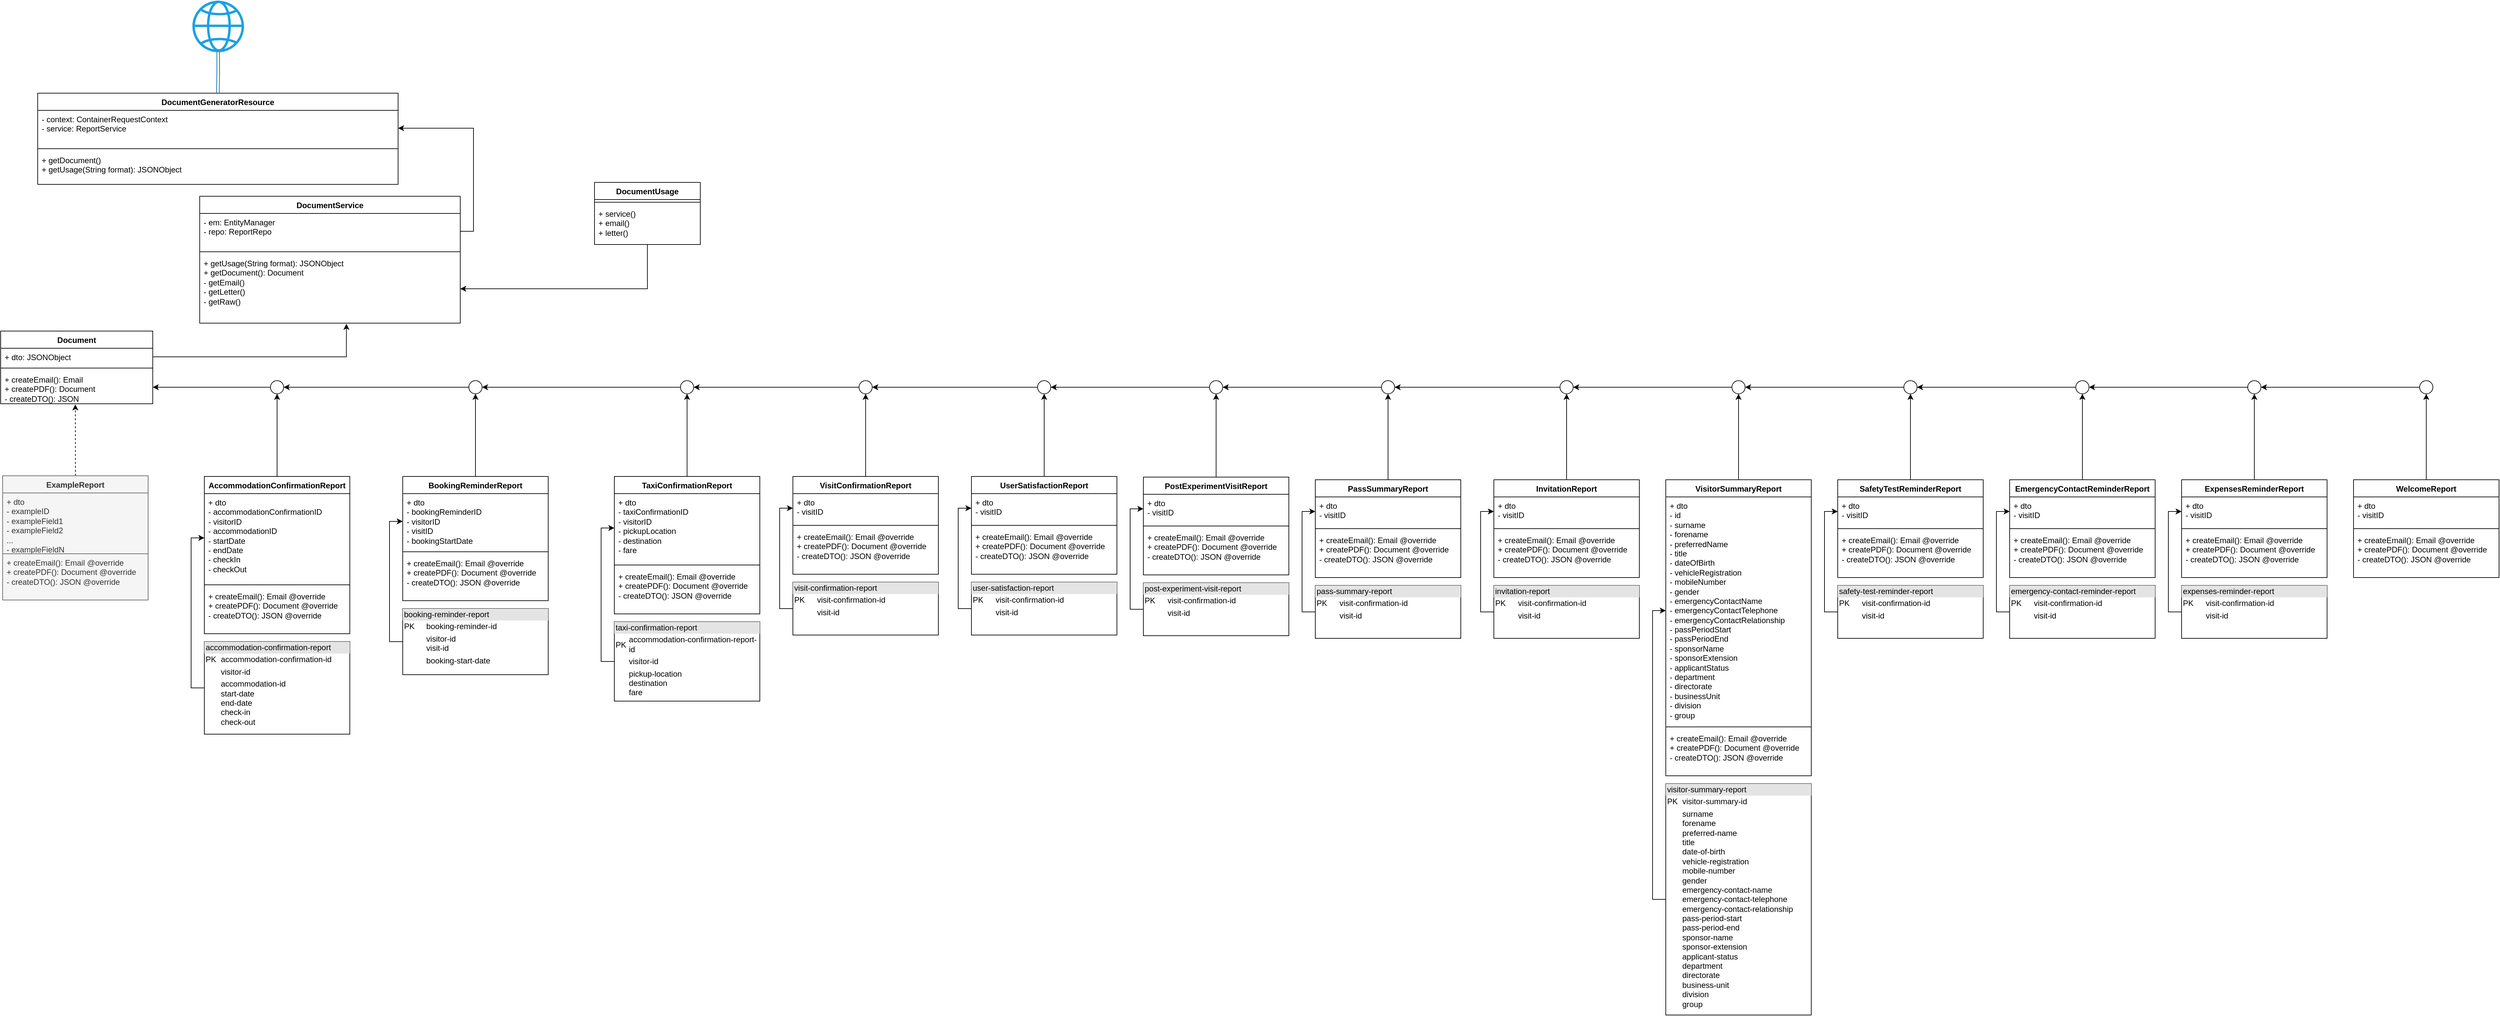 <mxfile version="24.0.2" type="github">
  <diagram id="C5RBs43oDa-KdzZeNtuy" name="Page-1">
    <mxGraphModel dx="1290" dy="634" grid="1" gridSize="10" guides="1" tooltips="1" connect="1" arrows="1" fold="1" page="1" pageScale="1" pageWidth="827" pageHeight="1169" math="0" shadow="0">
      <root>
        <mxCell id="WIyWlLk6GJQsqaUBKTNV-0" />
        <mxCell id="WIyWlLk6GJQsqaUBKTNV-1" parent="WIyWlLk6GJQsqaUBKTNV-0" />
        <mxCell id="MQ1HAu035y0CXCqz7wdD-0" value="DocumentGeneratorResource" style="swimlane;fontStyle=1;align=center;verticalAlign=top;childLayout=stackLayout;horizontal=1;startSize=26;horizontalStack=0;resizeParent=1;resizeParentMax=0;resizeLast=0;collapsible=1;marginBottom=0;whiteSpace=wrap;html=1;" parent="WIyWlLk6GJQsqaUBKTNV-1" vertex="1">
          <mxGeometry x="128" y="165" width="545" height="138" as="geometry" />
        </mxCell>
        <mxCell id="MQ1HAu035y0CXCqz7wdD-1" value="&lt;div&gt;- context: ContainerRequestContext&lt;/div&gt;&lt;div&gt;- service: ReportService&lt;br&gt;&lt;/div&gt;" style="text;strokeColor=none;fillColor=none;align=left;verticalAlign=top;spacingLeft=4;spacingRight=4;overflow=hidden;rotatable=0;points=[[0,0.5],[1,0.5]];portConstraint=eastwest;whiteSpace=wrap;html=1;" parent="MQ1HAu035y0CXCqz7wdD-0" vertex="1">
          <mxGeometry y="26" width="545" height="54" as="geometry" />
        </mxCell>
        <mxCell id="MQ1HAu035y0CXCqz7wdD-2" value="" style="line;strokeWidth=1;fillColor=none;align=left;verticalAlign=middle;spacingTop=-1;spacingLeft=3;spacingRight=3;rotatable=0;labelPosition=right;points=[];portConstraint=eastwest;strokeColor=inherit;" parent="MQ1HAu035y0CXCqz7wdD-0" vertex="1">
          <mxGeometry y="80" width="545" height="8" as="geometry" />
        </mxCell>
        <mxCell id="MQ1HAu035y0CXCqz7wdD-3" value="&lt;div&gt;+ getDocument()&lt;/div&gt;&lt;div&gt;+ getUsage(String format): JSONObject&lt;br&gt;&lt;/div&gt;" style="text;strokeColor=none;fillColor=none;align=left;verticalAlign=top;spacingLeft=4;spacingRight=4;overflow=hidden;rotatable=0;points=[[0,0.5],[1,0.5]];portConstraint=eastwest;whiteSpace=wrap;html=1;" parent="MQ1HAu035y0CXCqz7wdD-0" vertex="1">
          <mxGeometry y="88" width="545" height="50" as="geometry" />
        </mxCell>
        <mxCell id="42Mcp5apY7TqK0RnaU3a-3" style="edgeStyle=orthogonalEdgeStyle;rounded=0;orthogonalLoop=1;jettySize=auto;html=1;entryX=1;entryY=0.5;entryDx=0;entryDy=0;exitX=1;exitY=0.5;exitDx=0;exitDy=0;" parent="WIyWlLk6GJQsqaUBKTNV-1" source="MQ1HAu035y0CXCqz7wdD-5" target="MQ1HAu035y0CXCqz7wdD-1" edge="1">
          <mxGeometry relative="1" as="geometry" />
        </mxCell>
        <mxCell id="MQ1HAu035y0CXCqz7wdD-4" value="DocumentService" style="swimlane;fontStyle=1;align=center;verticalAlign=top;childLayout=stackLayout;horizontal=1;startSize=26;horizontalStack=0;resizeParent=1;resizeParentMax=0;resizeLast=0;collapsible=1;marginBottom=0;whiteSpace=wrap;html=1;" parent="WIyWlLk6GJQsqaUBKTNV-1" vertex="1">
          <mxGeometry x="373" y="321" width="394" height="192" as="geometry" />
        </mxCell>
        <mxCell id="MQ1HAu035y0CXCqz7wdD-5" value="&lt;div&gt;- em: EntityManager&lt;/div&gt;&lt;div&gt;- repo: ReportRepo&lt;br&gt;&lt;/div&gt;" style="text;strokeColor=none;fillColor=none;align=left;verticalAlign=top;spacingLeft=4;spacingRight=4;overflow=hidden;rotatable=0;points=[[0,0.5],[1,0.5]];portConstraint=eastwest;whiteSpace=wrap;html=1;" parent="MQ1HAu035y0CXCqz7wdD-4" vertex="1">
          <mxGeometry y="26" width="394" height="54" as="geometry" />
        </mxCell>
        <mxCell id="MQ1HAu035y0CXCqz7wdD-6" value="" style="line;strokeWidth=1;fillColor=none;align=left;verticalAlign=middle;spacingTop=-1;spacingLeft=3;spacingRight=3;rotatable=0;labelPosition=right;points=[];portConstraint=eastwest;strokeColor=inherit;" parent="MQ1HAu035y0CXCqz7wdD-4" vertex="1">
          <mxGeometry y="80" width="394" height="8" as="geometry" />
        </mxCell>
        <mxCell id="MQ1HAu035y0CXCqz7wdD-7" value="&lt;div&gt;+ getUsage(String format): JSONObject&lt;/div&gt;&lt;div&gt;+ getDocument(): Document&lt;/div&gt;&lt;div&gt;- getEmail()&lt;/div&gt;&lt;div&gt;- getLetter()&lt;/div&gt;&lt;div&gt;- getRaw()&lt;br&gt;&lt;/div&gt;" style="text;strokeColor=none;fillColor=none;align=left;verticalAlign=top;spacingLeft=4;spacingRight=4;overflow=hidden;rotatable=0;points=[[0,0.5],[1,0.5]];portConstraint=eastwest;whiteSpace=wrap;html=1;" parent="MQ1HAu035y0CXCqz7wdD-4" vertex="1">
          <mxGeometry y="88" width="394" height="104" as="geometry" />
        </mxCell>
        <mxCell id="MQ1HAu035y0CXCqz7wdD-16" value="Document" style="swimlane;fontStyle=1;align=center;verticalAlign=top;childLayout=stackLayout;horizontal=1;startSize=26;horizontalStack=0;resizeParent=1;resizeParentMax=0;resizeLast=0;collapsible=1;marginBottom=0;whiteSpace=wrap;html=1;" parent="WIyWlLk6GJQsqaUBKTNV-1" vertex="1">
          <mxGeometry x="72" y="525" width="230" height="110" as="geometry" />
        </mxCell>
        <mxCell id="MQ1HAu035y0CXCqz7wdD-17" value="+ dto: JSONObject" style="text;strokeColor=none;fillColor=none;align=left;verticalAlign=top;spacingLeft=4;spacingRight=4;overflow=hidden;rotatable=0;points=[[0,0.5],[1,0.5]];portConstraint=eastwest;whiteSpace=wrap;html=1;" parent="MQ1HAu035y0CXCqz7wdD-16" vertex="1">
          <mxGeometry y="26" width="230" height="26" as="geometry" />
        </mxCell>
        <mxCell id="MQ1HAu035y0CXCqz7wdD-18" value="" style="line;strokeWidth=1;fillColor=none;align=left;verticalAlign=middle;spacingTop=-1;spacingLeft=3;spacingRight=3;rotatable=0;labelPosition=right;points=[];portConstraint=eastwest;strokeColor=inherit;" parent="MQ1HAu035y0CXCqz7wdD-16" vertex="1">
          <mxGeometry y="52" width="230" height="8" as="geometry" />
        </mxCell>
        <mxCell id="MQ1HAu035y0CXCqz7wdD-19" value="&lt;div&gt;+ createEmail(): Email&lt;/div&gt;&lt;div&gt;+ createPDF(): Document&lt;/div&gt;&lt;div&gt;- createDTO(): JSON&lt;/div&gt;" style="text;strokeColor=none;fillColor=none;align=left;verticalAlign=top;spacingLeft=4;spacingRight=4;overflow=hidden;rotatable=0;points=[[0,0.5],[1,0.5]];portConstraint=eastwest;whiteSpace=wrap;html=1;" parent="MQ1HAu035y0CXCqz7wdD-16" vertex="1">
          <mxGeometry y="60" width="230" height="50" as="geometry" />
        </mxCell>
        <mxCell id="42Mcp5apY7TqK0RnaU3a-2" style="edgeStyle=orthogonalEdgeStyle;rounded=0;orthogonalLoop=1;jettySize=auto;html=1;entryX=0.491;entryY=1.02;entryDx=0;entryDy=0;entryPerimeter=0;dashed=1;" parent="WIyWlLk6GJQsqaUBKTNV-1" source="Wsk4VO05oJbZmP9Lk-0c-1" target="MQ1HAu035y0CXCqz7wdD-19" edge="1">
          <mxGeometry relative="1" as="geometry" />
        </mxCell>
        <mxCell id="Wsk4VO05oJbZmP9Lk-0c-1" value="ExampleReport" style="swimlane;fontStyle=1;align=center;verticalAlign=top;childLayout=stackLayout;horizontal=1;startSize=26;horizontalStack=0;resizeParent=1;resizeParentMax=0;resizeLast=0;collapsible=1;marginBottom=0;whiteSpace=wrap;html=1;fillColor=#f5f5f5;fontColor=#333333;strokeColor=#666666;" parent="WIyWlLk6GJQsqaUBKTNV-1" vertex="1">
          <mxGeometry x="75" y="744" width="220" height="188" as="geometry" />
        </mxCell>
        <mxCell id="Wsk4VO05oJbZmP9Lk-0c-2" value="&lt;div&gt;+ dto&lt;br&gt;&lt;/div&gt;&lt;div&gt;- exampleID&lt;/div&gt;&lt;div&gt;- exampleField1&lt;/div&gt;&lt;div&gt;- exampleField2&lt;br&gt;&lt;/div&gt;&lt;div&gt;...&lt;/div&gt;&lt;div&gt;- exampleFieldN&lt;br&gt;&lt;/div&gt;" style="text;strokeColor=#666666;fillColor=#f5f5f5;align=left;verticalAlign=top;spacingLeft=4;spacingRight=4;overflow=hidden;rotatable=0;points=[[0,0.5],[1,0.5]];portConstraint=eastwest;whiteSpace=wrap;html=1;fontColor=#333333;" parent="Wsk4VO05oJbZmP9Lk-0c-1" vertex="1">
          <mxGeometry y="26" width="220" height="92" as="geometry" />
        </mxCell>
        <mxCell id="Wsk4VO05oJbZmP9Lk-0c-4" value="&lt;div&gt;+ createEmail(): Email @override&lt;/div&gt;&lt;div&gt;+ createPDF(): Document @override&lt;/div&gt;&lt;div&gt;- createDTO(): JSON @override&lt;br&gt;&lt;/div&gt;" style="text;strokeColor=#666666;fillColor=#f5f5f5;align=left;verticalAlign=top;spacingLeft=4;spacingRight=4;overflow=hidden;rotatable=0;points=[[0,0.5],[1,0.5]];portConstraint=eastwest;whiteSpace=wrap;html=1;fontColor=#333333;" parent="Wsk4VO05oJbZmP9Lk-0c-1" vertex="1">
          <mxGeometry y="118" width="220" height="70" as="geometry" />
        </mxCell>
        <mxCell id="42Mcp5apY7TqK0RnaU3a-7" style="edgeStyle=orthogonalEdgeStyle;rounded=0;orthogonalLoop=1;jettySize=auto;html=1;entryX=0;entryY=0.5;entryDx=0;entryDy=0;exitX=0;exitY=0.5;exitDx=0;exitDy=0;" parent="WIyWlLk6GJQsqaUBKTNV-1" source="IxwAe-7UypKO3zCtjmv_-0" target="IxwAe-7UypKO3zCtjmv_-2" edge="1">
          <mxGeometry relative="1" as="geometry" />
        </mxCell>
        <mxCell id="IxwAe-7UypKO3zCtjmv_-0" value="&lt;div style=&quot;box-sizing:border-box;width:100%;background:#e4e4e4;padding:2px;&quot;&gt;accommodation-confirmation-report&lt;/div&gt;&lt;table style=&quot;width:100%;font-size:1em;&quot; cellpadding=&quot;2&quot; cellspacing=&quot;0&quot;&gt;&lt;tbody&gt;&lt;tr&gt;&lt;td&gt;PK&lt;/td&gt;&lt;td&gt;accommodation-confirmation-id&lt;br&gt;&lt;/td&gt;&lt;/tr&gt;&lt;tr&gt;&lt;td&gt;&lt;br&gt;&lt;/td&gt;&lt;td&gt;visitor-id&lt;br&gt;&lt;/td&gt;&lt;/tr&gt;&lt;tr&gt;&lt;td&gt;&lt;/td&gt;&lt;td&gt;accommodation-id&lt;br&gt;start-date&lt;br&gt;end-date&lt;br&gt;check-in&lt;br&gt;check-out&lt;br&gt;&lt;/td&gt;&lt;/tr&gt;&lt;/tbody&gt;&lt;/table&gt;" style="verticalAlign=top;align=left;overflow=fill;html=1;whiteSpace=wrap;" parent="WIyWlLk6GJQsqaUBKTNV-1" vertex="1">
          <mxGeometry x="380" y="995" width="220" height="140" as="geometry" />
        </mxCell>
        <mxCell id="42Mcp5apY7TqK0RnaU3a-37" style="edgeStyle=orthogonalEdgeStyle;rounded=0;orthogonalLoop=1;jettySize=auto;html=1;entryX=0.5;entryY=1;entryDx=0;entryDy=0;" parent="WIyWlLk6GJQsqaUBKTNV-1" source="IxwAe-7UypKO3zCtjmv_-1" target="42Mcp5apY7TqK0RnaU3a-4" edge="1">
          <mxGeometry relative="1" as="geometry" />
        </mxCell>
        <mxCell id="IxwAe-7UypKO3zCtjmv_-1" value="AccommodationConfirmationReport" style="swimlane;fontStyle=1;align=center;verticalAlign=top;childLayout=stackLayout;horizontal=1;startSize=26;horizontalStack=0;resizeParent=1;resizeParentMax=0;resizeLast=0;collapsible=1;marginBottom=0;whiteSpace=wrap;html=1;" parent="WIyWlLk6GJQsqaUBKTNV-1" vertex="1">
          <mxGeometry x="380" y="745" width="220" height="238" as="geometry" />
        </mxCell>
        <mxCell id="IxwAe-7UypKO3zCtjmv_-2" value="&lt;div&gt;+ dto&lt;br&gt;&lt;/div&gt;&lt;div&gt;- accommodationConfirmationID&lt;/div&gt;&lt;div&gt;- visitorID&lt;br&gt;&lt;/div&gt;&lt;div&gt;- accommodationID&lt;/div&gt;&lt;div&gt;- startDate&lt;/div&gt;&lt;div&gt;- endDate&lt;/div&gt;&lt;div&gt;- checkIn&lt;/div&gt;&lt;div&gt;- checkOut&lt;br&gt;&lt;/div&gt;" style="text;strokeColor=none;fillColor=none;align=left;verticalAlign=top;spacingLeft=4;spacingRight=4;overflow=hidden;rotatable=0;points=[[0,0.5],[1,0.5]];portConstraint=eastwest;whiteSpace=wrap;html=1;" parent="IxwAe-7UypKO3zCtjmv_-1" vertex="1">
          <mxGeometry y="26" width="220" height="134" as="geometry" />
        </mxCell>
        <mxCell id="IxwAe-7UypKO3zCtjmv_-3" value="" style="line;strokeWidth=1;fillColor=none;align=left;verticalAlign=middle;spacingTop=-1;spacingLeft=3;spacingRight=3;rotatable=0;labelPosition=right;points=[];portConstraint=eastwest;strokeColor=inherit;" parent="IxwAe-7UypKO3zCtjmv_-1" vertex="1">
          <mxGeometry y="160" width="220" height="8" as="geometry" />
        </mxCell>
        <mxCell id="IxwAe-7UypKO3zCtjmv_-4" value="&lt;div&gt;+ createEmail(): Email @override&lt;/div&gt;&lt;div&gt;+ createPDF(): Document @override&lt;/div&gt;&lt;div&gt;- createDTO(): JSON @override&lt;br&gt;&lt;/div&gt;" style="text;strokeColor=none;fillColor=none;align=left;verticalAlign=top;spacingLeft=4;spacingRight=4;overflow=hidden;rotatable=0;points=[[0,0.5],[1,0.5]];portConstraint=eastwest;whiteSpace=wrap;html=1;" parent="IxwAe-7UypKO3zCtjmv_-1" vertex="1">
          <mxGeometry y="168" width="220" height="70" as="geometry" />
        </mxCell>
        <mxCell id="42Mcp5apY7TqK0RnaU3a-41" style="edgeStyle=orthogonalEdgeStyle;rounded=0;orthogonalLoop=1;jettySize=auto;html=1;entryX=1;entryY=0.5;entryDx=0;entryDy=0;" parent="WIyWlLk6GJQsqaUBKTNV-1" source="42Mcp5apY7TqK0RnaU3a-4" target="MQ1HAu035y0CXCqz7wdD-19" edge="1">
          <mxGeometry relative="1" as="geometry" />
        </mxCell>
        <mxCell id="42Mcp5apY7TqK0RnaU3a-4" value="" style="ellipse;whiteSpace=wrap;html=1;" parent="WIyWlLk6GJQsqaUBKTNV-1" vertex="1">
          <mxGeometry x="480" y="600" width="20" height="20" as="geometry" />
        </mxCell>
        <mxCell id="42Mcp5apY7TqK0RnaU3a-8" style="edgeStyle=orthogonalEdgeStyle;rounded=0;orthogonalLoop=1;jettySize=auto;html=1;entryX=0.563;entryY=1.01;entryDx=0;entryDy=0;entryPerimeter=0;" parent="WIyWlLk6GJQsqaUBKTNV-1" source="MQ1HAu035y0CXCqz7wdD-17" target="MQ1HAu035y0CXCqz7wdD-7" edge="1">
          <mxGeometry relative="1" as="geometry" />
        </mxCell>
        <mxCell id="42Mcp5apY7TqK0RnaU3a-13" style="edgeStyle=orthogonalEdgeStyle;rounded=0;orthogonalLoop=1;jettySize=auto;html=1;entryX=0.5;entryY=0;entryDx=0;entryDy=0;shape=link;fillColor=#1ba1e2;strokeColor=#006EAF;" parent="WIyWlLk6GJQsqaUBKTNV-1" source="42Mcp5apY7TqK0RnaU3a-9" target="MQ1HAu035y0CXCqz7wdD-0" edge="1">
          <mxGeometry relative="1" as="geometry" />
        </mxCell>
        <mxCell id="42Mcp5apY7TqK0RnaU3a-9" value="" style="sketch=0;outlineConnect=0;fillColor=#1ba1e2;strokeColor=#006EAF;dashed=0;verticalLabelPosition=bottom;verticalAlign=top;align=center;html=1;fontSize=12;fontStyle=0;aspect=fixed;pointerEvents=1;shape=mxgraph.aws4.globe;fontColor=#ffffff;" parent="WIyWlLk6GJQsqaUBKTNV-1" vertex="1">
          <mxGeometry x="362" y="25" width="78" height="78" as="geometry" />
        </mxCell>
        <mxCell id="42Mcp5apY7TqK0RnaU3a-14" style="edgeStyle=orthogonalEdgeStyle;rounded=0;orthogonalLoop=1;jettySize=auto;html=1;entryX=0;entryY=0.5;entryDx=0;entryDy=0;exitX=0;exitY=0.5;exitDx=0;exitDy=0;" parent="WIyWlLk6GJQsqaUBKTNV-1" source="42Mcp5apY7TqK0RnaU3a-15" target="42Mcp5apY7TqK0RnaU3a-17" edge="1">
          <mxGeometry relative="1" as="geometry" />
        </mxCell>
        <mxCell id="42Mcp5apY7TqK0RnaU3a-15" value="&lt;div style=&quot;box-sizing:border-box;width:100%;background:#e4e4e4;padding:2px;&quot;&gt;booking-reminder-report&lt;/div&gt;&lt;table style=&quot;width:100%;font-size:1em;&quot; cellpadding=&quot;2&quot; cellspacing=&quot;0&quot;&gt;&lt;tbody&gt;&lt;tr&gt;&lt;td&gt;PK&lt;/td&gt;&lt;td&gt;booking-reminder-id&lt;br&gt;&lt;/td&gt;&lt;/tr&gt;&lt;tr&gt;&lt;td&gt;&lt;br&gt;&lt;/td&gt;&lt;td&gt;visitor-id&lt;br&gt;visit-id&lt;br&gt;&lt;/td&gt;&lt;/tr&gt;&lt;tr&gt;&lt;td&gt;&lt;/td&gt;&lt;td&gt;booking-start-date&lt;br&gt;&lt;/td&gt;&lt;/tr&gt;&lt;/tbody&gt;&lt;/table&gt;" style="verticalAlign=top;align=left;overflow=fill;html=1;whiteSpace=wrap;" parent="WIyWlLk6GJQsqaUBKTNV-1" vertex="1">
          <mxGeometry x="680" y="945" width="220" height="100" as="geometry" />
        </mxCell>
        <mxCell id="42Mcp5apY7TqK0RnaU3a-39" style="edgeStyle=orthogonalEdgeStyle;rounded=0;orthogonalLoop=1;jettySize=auto;html=1;entryX=0.5;entryY=1;entryDx=0;entryDy=0;" parent="WIyWlLk6GJQsqaUBKTNV-1" source="42Mcp5apY7TqK0RnaU3a-16" target="42Mcp5apY7TqK0RnaU3a-38" edge="1">
          <mxGeometry relative="1" as="geometry" />
        </mxCell>
        <mxCell id="42Mcp5apY7TqK0RnaU3a-16" value="BookingReminderReport" style="swimlane;fontStyle=1;align=center;verticalAlign=top;childLayout=stackLayout;horizontal=1;startSize=26;horizontalStack=0;resizeParent=1;resizeParentMax=0;resizeLast=0;collapsible=1;marginBottom=0;whiteSpace=wrap;html=1;" parent="WIyWlLk6GJQsqaUBKTNV-1" vertex="1">
          <mxGeometry x="680" y="745" width="220" height="188" as="geometry" />
        </mxCell>
        <mxCell id="42Mcp5apY7TqK0RnaU3a-17" value="&lt;div&gt;+ dto&lt;br&gt;&lt;/div&gt;&lt;div&gt;- bookingReminderID&lt;/div&gt;&lt;div&gt;- visitorID&lt;/div&gt;&lt;div&gt;- visitID&lt;/div&gt;&lt;div&gt;- bookingStartDate&lt;br&gt;&lt;/div&gt;" style="text;strokeColor=none;fillColor=none;align=left;verticalAlign=top;spacingLeft=4;spacingRight=4;overflow=hidden;rotatable=0;points=[[0,0.5],[1,0.5]];portConstraint=eastwest;whiteSpace=wrap;html=1;" parent="42Mcp5apY7TqK0RnaU3a-16" vertex="1">
          <mxGeometry y="26" width="220" height="84" as="geometry" />
        </mxCell>
        <mxCell id="42Mcp5apY7TqK0RnaU3a-18" value="" style="line;strokeWidth=1;fillColor=none;align=left;verticalAlign=middle;spacingTop=-1;spacingLeft=3;spacingRight=3;rotatable=0;labelPosition=right;points=[];portConstraint=eastwest;strokeColor=inherit;" parent="42Mcp5apY7TqK0RnaU3a-16" vertex="1">
          <mxGeometry y="110" width="220" height="8" as="geometry" />
        </mxCell>
        <mxCell id="42Mcp5apY7TqK0RnaU3a-19" value="&lt;div&gt;+ createEmail(): Email @override&lt;/div&gt;&lt;div&gt;+ createPDF(): Document @override&lt;/div&gt;&lt;div&gt;- createDTO(): JSON @override&lt;br&gt;&lt;/div&gt;" style="text;strokeColor=none;fillColor=none;align=left;verticalAlign=top;spacingLeft=4;spacingRight=4;overflow=hidden;rotatable=0;points=[[0,0.5],[1,0.5]];portConstraint=eastwest;whiteSpace=wrap;html=1;" parent="42Mcp5apY7TqK0RnaU3a-16" vertex="1">
          <mxGeometry y="118" width="220" height="70" as="geometry" />
        </mxCell>
        <mxCell id="42Mcp5apY7TqK0RnaU3a-22" style="edgeStyle=orthogonalEdgeStyle;rounded=0;orthogonalLoop=1;jettySize=auto;html=1;entryX=0;entryY=0.5;entryDx=0;entryDy=0;exitX=0;exitY=0.5;exitDx=0;exitDy=0;" parent="WIyWlLk6GJQsqaUBKTNV-1" source="42Mcp5apY7TqK0RnaU3a-23" target="42Mcp5apY7TqK0RnaU3a-25" edge="1">
          <mxGeometry relative="1" as="geometry" />
        </mxCell>
        <mxCell id="42Mcp5apY7TqK0RnaU3a-23" value="&lt;div style=&quot;box-sizing:border-box;width:100%;background:#e4e4e4;padding:2px;&quot;&gt;taxi-confirmation-report&lt;/div&gt;&lt;table style=&quot;width:100%;font-size:1em;&quot; cellpadding=&quot;2&quot; cellspacing=&quot;0&quot;&gt;&lt;tbody&gt;&lt;tr&gt;&lt;td&gt;PK&lt;/td&gt;&lt;td&gt;accommodation-confirmation-report-id&lt;br&gt;&lt;/td&gt;&lt;/tr&gt;&lt;tr&gt;&lt;td&gt;&lt;br&gt;&lt;/td&gt;&lt;td&gt;visitor-id&lt;br&gt;&lt;/td&gt;&lt;/tr&gt;&lt;tr&gt;&lt;td&gt;&lt;/td&gt;&lt;td&gt;pickup-location&lt;br&gt;destination&lt;br&gt;fare&lt;br&gt;&lt;/td&gt;&lt;/tr&gt;&lt;/tbody&gt;&lt;/table&gt;" style="verticalAlign=top;align=left;overflow=fill;html=1;whiteSpace=wrap;" parent="WIyWlLk6GJQsqaUBKTNV-1" vertex="1">
          <mxGeometry x="1000" y="965" width="220" height="120" as="geometry" />
        </mxCell>
        <mxCell id="42Mcp5apY7TqK0RnaU3a-44" style="edgeStyle=orthogonalEdgeStyle;rounded=0;orthogonalLoop=1;jettySize=auto;html=1;entryX=0.5;entryY=1;entryDx=0;entryDy=0;" parent="WIyWlLk6GJQsqaUBKTNV-1" source="42Mcp5apY7TqK0RnaU3a-24" target="42Mcp5apY7TqK0RnaU3a-43" edge="1">
          <mxGeometry relative="1" as="geometry" />
        </mxCell>
        <mxCell id="42Mcp5apY7TqK0RnaU3a-24" value="TaxiConfirmationReport" style="swimlane;fontStyle=1;align=center;verticalAlign=top;childLayout=stackLayout;horizontal=1;startSize=26;horizontalStack=0;resizeParent=1;resizeParentMax=0;resizeLast=0;collapsible=1;marginBottom=0;whiteSpace=wrap;html=1;" parent="WIyWlLk6GJQsqaUBKTNV-1" vertex="1">
          <mxGeometry x="1000" y="745" width="220" height="208" as="geometry" />
        </mxCell>
        <mxCell id="42Mcp5apY7TqK0RnaU3a-25" value="&lt;div&gt;+ dto&lt;/div&gt;&lt;div&gt;- taxiConfirmationID&lt;/div&gt;&lt;div&gt;- visitorID&lt;br&gt;&lt;/div&gt;&lt;div&gt;- pickupLocation&lt;/div&gt;&lt;div&gt;- destination&lt;/div&gt;&lt;div&gt;- fare&lt;br&gt;&lt;/div&gt;" style="text;strokeColor=none;fillColor=none;align=left;verticalAlign=top;spacingLeft=4;spacingRight=4;overflow=hidden;rotatable=0;points=[[0,0.5],[1,0.5]];portConstraint=eastwest;whiteSpace=wrap;html=1;" parent="42Mcp5apY7TqK0RnaU3a-24" vertex="1">
          <mxGeometry y="26" width="220" height="104" as="geometry" />
        </mxCell>
        <mxCell id="42Mcp5apY7TqK0RnaU3a-26" value="" style="line;strokeWidth=1;fillColor=none;align=left;verticalAlign=middle;spacingTop=-1;spacingLeft=3;spacingRight=3;rotatable=0;labelPosition=right;points=[];portConstraint=eastwest;strokeColor=inherit;" parent="42Mcp5apY7TqK0RnaU3a-24" vertex="1">
          <mxGeometry y="130" width="220" height="8" as="geometry" />
        </mxCell>
        <mxCell id="42Mcp5apY7TqK0RnaU3a-27" value="&lt;div&gt;+ createEmail(): Email @override&lt;/div&gt;&lt;div&gt;+ createPDF(): Document @override&lt;/div&gt;&lt;div&gt;- createDTO(): JSON @override&lt;br&gt;&lt;/div&gt;" style="text;strokeColor=none;fillColor=none;align=left;verticalAlign=top;spacingLeft=4;spacingRight=4;overflow=hidden;rotatable=0;points=[[0,0.5],[1,0.5]];portConstraint=eastwest;whiteSpace=wrap;html=1;" parent="42Mcp5apY7TqK0RnaU3a-24" vertex="1">
          <mxGeometry y="138" width="220" height="70" as="geometry" />
        </mxCell>
        <mxCell id="42Mcp5apY7TqK0RnaU3a-29" style="edgeStyle=orthogonalEdgeStyle;rounded=0;orthogonalLoop=1;jettySize=auto;html=1;entryX=0;entryY=0.5;entryDx=0;entryDy=0;exitX=0;exitY=0.5;exitDx=0;exitDy=0;" parent="WIyWlLk6GJQsqaUBKTNV-1" source="42Mcp5apY7TqK0RnaU3a-30" target="42Mcp5apY7TqK0RnaU3a-32" edge="1">
          <mxGeometry relative="1" as="geometry" />
        </mxCell>
        <mxCell id="42Mcp5apY7TqK0RnaU3a-30" value="&lt;div style=&quot;box-sizing:border-box;width:100%;background:#e4e4e4;padding:2px;&quot;&gt;visit-confirmation-report&lt;/div&gt;&lt;table style=&quot;width:100%;font-size:1em;&quot; cellpadding=&quot;2&quot; cellspacing=&quot;0&quot;&gt;&lt;tbody&gt;&lt;tr&gt;&lt;td&gt;PK&lt;/td&gt;&lt;td&gt;visit-confirmation-id&lt;br&gt;&lt;/td&gt;&lt;/tr&gt;&lt;tr&gt;&lt;td&gt;&lt;br&gt;&lt;/td&gt;&lt;td&gt;visit-id&lt;br&gt;&lt;/td&gt;&lt;/tr&gt;&lt;tr&gt;&lt;td&gt;&lt;/td&gt;&lt;td&gt;&lt;br&gt;&lt;/td&gt;&lt;/tr&gt;&lt;/tbody&gt;&lt;/table&gt;" style="verticalAlign=top;align=left;overflow=fill;html=1;whiteSpace=wrap;" parent="WIyWlLk6GJQsqaUBKTNV-1" vertex="1">
          <mxGeometry x="1270" y="905" width="220" height="80" as="geometry" />
        </mxCell>
        <mxCell id="42Mcp5apY7TqK0RnaU3a-47" style="edgeStyle=orthogonalEdgeStyle;rounded=0;orthogonalLoop=1;jettySize=auto;html=1;entryX=0.5;entryY=1;entryDx=0;entryDy=0;" parent="WIyWlLk6GJQsqaUBKTNV-1" source="42Mcp5apY7TqK0RnaU3a-31" target="42Mcp5apY7TqK0RnaU3a-46" edge="1">
          <mxGeometry relative="1" as="geometry" />
        </mxCell>
        <mxCell id="42Mcp5apY7TqK0RnaU3a-31" value="VisitConfirmationReport" style="swimlane;fontStyle=1;align=center;verticalAlign=top;childLayout=stackLayout;horizontal=1;startSize=26;horizontalStack=0;resizeParent=1;resizeParentMax=0;resizeLast=0;collapsible=1;marginBottom=0;whiteSpace=wrap;html=1;" parent="WIyWlLk6GJQsqaUBKTNV-1" vertex="1">
          <mxGeometry x="1270" y="745" width="220" height="148" as="geometry" />
        </mxCell>
        <mxCell id="42Mcp5apY7TqK0RnaU3a-32" value="&lt;div&gt;+ dto&lt;/div&gt;&lt;div&gt;- visitID&lt;/div&gt;" style="text;strokeColor=none;fillColor=none;align=left;verticalAlign=top;spacingLeft=4;spacingRight=4;overflow=hidden;rotatable=0;points=[[0,0.5],[1,0.5]];portConstraint=eastwest;whiteSpace=wrap;html=1;" parent="42Mcp5apY7TqK0RnaU3a-31" vertex="1">
          <mxGeometry y="26" width="220" height="44" as="geometry" />
        </mxCell>
        <mxCell id="42Mcp5apY7TqK0RnaU3a-33" value="" style="line;strokeWidth=1;fillColor=none;align=left;verticalAlign=middle;spacingTop=-1;spacingLeft=3;spacingRight=3;rotatable=0;labelPosition=right;points=[];portConstraint=eastwest;strokeColor=inherit;" parent="42Mcp5apY7TqK0RnaU3a-31" vertex="1">
          <mxGeometry y="70" width="220" height="8" as="geometry" />
        </mxCell>
        <mxCell id="42Mcp5apY7TqK0RnaU3a-34" value="&lt;div&gt;+ createEmail(): Email @override&lt;/div&gt;&lt;div&gt;+ createPDF(): Document @override&lt;/div&gt;&lt;div&gt;- createDTO(): JSON @override&lt;br&gt;&lt;/div&gt;" style="text;strokeColor=none;fillColor=none;align=left;verticalAlign=top;spacingLeft=4;spacingRight=4;overflow=hidden;rotatable=0;points=[[0,0.5],[1,0.5]];portConstraint=eastwest;whiteSpace=wrap;html=1;" parent="42Mcp5apY7TqK0RnaU3a-31" vertex="1">
          <mxGeometry y="78" width="220" height="70" as="geometry" />
        </mxCell>
        <mxCell id="42Mcp5apY7TqK0RnaU3a-42" style="edgeStyle=orthogonalEdgeStyle;rounded=0;orthogonalLoop=1;jettySize=auto;html=1;entryX=1;entryY=0.5;entryDx=0;entryDy=0;" parent="WIyWlLk6GJQsqaUBKTNV-1" source="42Mcp5apY7TqK0RnaU3a-38" target="42Mcp5apY7TqK0RnaU3a-4" edge="1">
          <mxGeometry relative="1" as="geometry" />
        </mxCell>
        <mxCell id="42Mcp5apY7TqK0RnaU3a-38" value="" style="ellipse;whiteSpace=wrap;html=1;" parent="WIyWlLk6GJQsqaUBKTNV-1" vertex="1">
          <mxGeometry x="780" y="600" width="20" height="20" as="geometry" />
        </mxCell>
        <mxCell id="42Mcp5apY7TqK0RnaU3a-45" style="edgeStyle=orthogonalEdgeStyle;rounded=0;orthogonalLoop=1;jettySize=auto;html=1;entryX=1;entryY=0.5;entryDx=0;entryDy=0;" parent="WIyWlLk6GJQsqaUBKTNV-1" source="42Mcp5apY7TqK0RnaU3a-43" target="42Mcp5apY7TqK0RnaU3a-38" edge="1">
          <mxGeometry relative="1" as="geometry" />
        </mxCell>
        <mxCell id="42Mcp5apY7TqK0RnaU3a-43" value="" style="ellipse;whiteSpace=wrap;html=1;" parent="WIyWlLk6GJQsqaUBKTNV-1" vertex="1">
          <mxGeometry x="1100" y="600" width="20" height="20" as="geometry" />
        </mxCell>
        <mxCell id="42Mcp5apY7TqK0RnaU3a-48" style="edgeStyle=orthogonalEdgeStyle;rounded=0;orthogonalLoop=1;jettySize=auto;html=1;entryX=1;entryY=0.5;entryDx=0;entryDy=0;" parent="WIyWlLk6GJQsqaUBKTNV-1" source="42Mcp5apY7TqK0RnaU3a-46" target="42Mcp5apY7TqK0RnaU3a-43" edge="1">
          <mxGeometry relative="1" as="geometry" />
        </mxCell>
        <mxCell id="42Mcp5apY7TqK0RnaU3a-46" value="" style="ellipse;whiteSpace=wrap;html=1;" parent="WIyWlLk6GJQsqaUBKTNV-1" vertex="1">
          <mxGeometry x="1370" y="600" width="20" height="20" as="geometry" />
        </mxCell>
        <mxCell id="GfE_FLcFH4hWQtPDaC9a-0" style="edgeStyle=orthogonalEdgeStyle;rounded=0;orthogonalLoop=1;jettySize=auto;html=1;entryX=0;entryY=0.5;entryDx=0;entryDy=0;exitX=0;exitY=0.5;exitDx=0;exitDy=0;" parent="WIyWlLk6GJQsqaUBKTNV-1" source="GfE_FLcFH4hWQtPDaC9a-1" target="GfE_FLcFH4hWQtPDaC9a-3" edge="1">
          <mxGeometry relative="1" as="geometry" />
        </mxCell>
        <mxCell id="GfE_FLcFH4hWQtPDaC9a-1" value="&lt;div style=&quot;box-sizing:border-box;width:100%;background:#e4e4e4;padding:2px;&quot;&gt;user-satisfaction-report&lt;/div&gt;&lt;table style=&quot;width:100%;font-size:1em;&quot; cellpadding=&quot;2&quot; cellspacing=&quot;0&quot;&gt;&lt;tbody&gt;&lt;tr&gt;&lt;td&gt;PK&lt;/td&gt;&lt;td&gt;visit-confirmation-id&lt;br&gt;&lt;/td&gt;&lt;/tr&gt;&lt;tr&gt;&lt;td&gt;&lt;br&gt;&lt;/td&gt;&lt;td&gt;visit-id&lt;br&gt;&lt;/td&gt;&lt;/tr&gt;&lt;tr&gt;&lt;td&gt;&lt;/td&gt;&lt;td&gt;&lt;br&gt;&lt;/td&gt;&lt;/tr&gt;&lt;/tbody&gt;&lt;/table&gt;" style="verticalAlign=top;align=left;overflow=fill;html=1;whiteSpace=wrap;" parent="WIyWlLk6GJQsqaUBKTNV-1" vertex="1">
          <mxGeometry x="1540" y="905" width="220" height="80" as="geometry" />
        </mxCell>
        <mxCell id="GfE_FLcFH4hWQtPDaC9a-7" style="edgeStyle=orthogonalEdgeStyle;rounded=0;orthogonalLoop=1;jettySize=auto;html=1;entryX=0.5;entryY=1;entryDx=0;entryDy=0;" parent="WIyWlLk6GJQsqaUBKTNV-1" source="GfE_FLcFH4hWQtPDaC9a-2" target="GfE_FLcFH4hWQtPDaC9a-6" edge="1">
          <mxGeometry relative="1" as="geometry" />
        </mxCell>
        <mxCell id="GfE_FLcFH4hWQtPDaC9a-2" value="UserSatisfactionReport" style="swimlane;fontStyle=1;align=center;verticalAlign=top;childLayout=stackLayout;horizontal=1;startSize=26;horizontalStack=0;resizeParent=1;resizeParentMax=0;resizeLast=0;collapsible=1;marginBottom=0;whiteSpace=wrap;html=1;" parent="WIyWlLk6GJQsqaUBKTNV-1" vertex="1">
          <mxGeometry x="1540" y="745" width="220" height="148" as="geometry" />
        </mxCell>
        <mxCell id="GfE_FLcFH4hWQtPDaC9a-3" value="&lt;div&gt;+ dto&lt;/div&gt;&lt;div&gt;- visitID&lt;/div&gt;" style="text;strokeColor=none;fillColor=none;align=left;verticalAlign=top;spacingLeft=4;spacingRight=4;overflow=hidden;rotatable=0;points=[[0,0.5],[1,0.5]];portConstraint=eastwest;whiteSpace=wrap;html=1;" parent="GfE_FLcFH4hWQtPDaC9a-2" vertex="1">
          <mxGeometry y="26" width="220" height="44" as="geometry" />
        </mxCell>
        <mxCell id="GfE_FLcFH4hWQtPDaC9a-4" value="" style="line;strokeWidth=1;fillColor=none;align=left;verticalAlign=middle;spacingTop=-1;spacingLeft=3;spacingRight=3;rotatable=0;labelPosition=right;points=[];portConstraint=eastwest;strokeColor=inherit;" parent="GfE_FLcFH4hWQtPDaC9a-2" vertex="1">
          <mxGeometry y="70" width="220" height="8" as="geometry" />
        </mxCell>
        <mxCell id="GfE_FLcFH4hWQtPDaC9a-5" value="&lt;div&gt;+ createEmail(): Email @override&lt;/div&gt;&lt;div&gt;+ createPDF(): Document @override&lt;/div&gt;&lt;div&gt;- createDTO(): JSON @override&lt;br&gt;&lt;/div&gt;" style="text;strokeColor=none;fillColor=none;align=left;verticalAlign=top;spacingLeft=4;spacingRight=4;overflow=hidden;rotatable=0;points=[[0,0.5],[1,0.5]];portConstraint=eastwest;whiteSpace=wrap;html=1;" parent="GfE_FLcFH4hWQtPDaC9a-2" vertex="1">
          <mxGeometry y="78" width="220" height="70" as="geometry" />
        </mxCell>
        <mxCell id="GfE_FLcFH4hWQtPDaC9a-8" style="edgeStyle=orthogonalEdgeStyle;rounded=0;orthogonalLoop=1;jettySize=auto;html=1;entryX=1;entryY=0.5;entryDx=0;entryDy=0;" parent="WIyWlLk6GJQsqaUBKTNV-1" source="GfE_FLcFH4hWQtPDaC9a-6" target="42Mcp5apY7TqK0RnaU3a-46" edge="1">
          <mxGeometry relative="1" as="geometry" />
        </mxCell>
        <mxCell id="GfE_FLcFH4hWQtPDaC9a-6" value="" style="ellipse;whiteSpace=wrap;html=1;" parent="WIyWlLk6GJQsqaUBKTNV-1" vertex="1">
          <mxGeometry x="1640" y="600" width="20" height="20" as="geometry" />
        </mxCell>
        <mxCell id="GfE_FLcFH4hWQtPDaC9a-9" style="edgeStyle=orthogonalEdgeStyle;rounded=0;orthogonalLoop=1;jettySize=auto;html=1;entryX=0;entryY=0.5;entryDx=0;entryDy=0;exitX=0;exitY=0.5;exitDx=0;exitDy=0;" parent="WIyWlLk6GJQsqaUBKTNV-1" source="GfE_FLcFH4hWQtPDaC9a-10" target="GfE_FLcFH4hWQtPDaC9a-12" edge="1">
          <mxGeometry relative="1" as="geometry" />
        </mxCell>
        <mxCell id="GfE_FLcFH4hWQtPDaC9a-10" value="&lt;div style=&quot;box-sizing:border-box;width:100%;background:#e4e4e4;padding:2px;&quot;&gt;post-experiment-visit-report&lt;/div&gt;&lt;table style=&quot;width:100%;font-size:1em;&quot; cellpadding=&quot;2&quot; cellspacing=&quot;0&quot;&gt;&lt;tbody&gt;&lt;tr&gt;&lt;td&gt;PK&lt;/td&gt;&lt;td&gt;visit-confirmation-id&lt;br&gt;&lt;/td&gt;&lt;/tr&gt;&lt;tr&gt;&lt;td&gt;&lt;br&gt;&lt;/td&gt;&lt;td&gt;visit-id&lt;br&gt;&lt;/td&gt;&lt;/tr&gt;&lt;tr&gt;&lt;td&gt;&lt;/td&gt;&lt;td&gt;&lt;br&gt;&lt;/td&gt;&lt;/tr&gt;&lt;/tbody&gt;&lt;/table&gt;" style="verticalAlign=top;align=left;overflow=fill;html=1;whiteSpace=wrap;" parent="WIyWlLk6GJQsqaUBKTNV-1" vertex="1">
          <mxGeometry x="1800" y="906" width="220" height="80" as="geometry" />
        </mxCell>
        <mxCell id="GfE_FLcFH4hWQtPDaC9a-22" style="edgeStyle=orthogonalEdgeStyle;rounded=0;orthogonalLoop=1;jettySize=auto;html=1;entryX=0.5;entryY=1;entryDx=0;entryDy=0;" parent="WIyWlLk6GJQsqaUBKTNV-1" source="GfE_FLcFH4hWQtPDaC9a-11" target="GfE_FLcFH4hWQtPDaC9a-21" edge="1">
          <mxGeometry relative="1" as="geometry" />
        </mxCell>
        <mxCell id="GfE_FLcFH4hWQtPDaC9a-11" value="PostExperimentVisitReport" style="swimlane;fontStyle=1;align=center;verticalAlign=top;childLayout=stackLayout;horizontal=1;startSize=26;horizontalStack=0;resizeParent=1;resizeParentMax=0;resizeLast=0;collapsible=1;marginBottom=0;whiteSpace=wrap;html=1;" parent="WIyWlLk6GJQsqaUBKTNV-1" vertex="1">
          <mxGeometry x="1800" y="746" width="220" height="148" as="geometry" />
        </mxCell>
        <mxCell id="GfE_FLcFH4hWQtPDaC9a-12" value="&lt;div&gt;+ dto&lt;/div&gt;&lt;div&gt;- visitID&lt;/div&gt;" style="text;strokeColor=none;fillColor=none;align=left;verticalAlign=top;spacingLeft=4;spacingRight=4;overflow=hidden;rotatable=0;points=[[0,0.5],[1,0.5]];portConstraint=eastwest;whiteSpace=wrap;html=1;" parent="GfE_FLcFH4hWQtPDaC9a-11" vertex="1">
          <mxGeometry y="26" width="220" height="44" as="geometry" />
        </mxCell>
        <mxCell id="GfE_FLcFH4hWQtPDaC9a-13" value="" style="line;strokeWidth=1;fillColor=none;align=left;verticalAlign=middle;spacingTop=-1;spacingLeft=3;spacingRight=3;rotatable=0;labelPosition=right;points=[];portConstraint=eastwest;strokeColor=inherit;" parent="GfE_FLcFH4hWQtPDaC9a-11" vertex="1">
          <mxGeometry y="70" width="220" height="8" as="geometry" />
        </mxCell>
        <mxCell id="GfE_FLcFH4hWQtPDaC9a-14" value="&lt;div&gt;+ createEmail(): Email @override&lt;/div&gt;&lt;div&gt;+ createPDF(): Document @override&lt;/div&gt;&lt;div&gt;- createDTO(): JSON @override&lt;br&gt;&lt;/div&gt;" style="text;strokeColor=none;fillColor=none;align=left;verticalAlign=top;spacingLeft=4;spacingRight=4;overflow=hidden;rotatable=0;points=[[0,0.5],[1,0.5]];portConstraint=eastwest;whiteSpace=wrap;html=1;" parent="GfE_FLcFH4hWQtPDaC9a-11" vertex="1">
          <mxGeometry y="78" width="220" height="70" as="geometry" />
        </mxCell>
        <mxCell id="GfE_FLcFH4hWQtPDaC9a-15" style="edgeStyle=orthogonalEdgeStyle;rounded=0;orthogonalLoop=1;jettySize=auto;html=1;entryX=0;entryY=0.5;entryDx=0;entryDy=0;exitX=0;exitY=0.5;exitDx=0;exitDy=0;" parent="WIyWlLk6GJQsqaUBKTNV-1" source="GfE_FLcFH4hWQtPDaC9a-16" target="GfE_FLcFH4hWQtPDaC9a-18" edge="1">
          <mxGeometry relative="1" as="geometry" />
        </mxCell>
        <mxCell id="GfE_FLcFH4hWQtPDaC9a-16" value="&lt;div style=&quot;box-sizing:border-box;width:100%;background:#e4e4e4;padding:2px;&quot;&gt;pass-summary-report&lt;/div&gt;&lt;table style=&quot;width:100%;font-size:1em;&quot; cellpadding=&quot;2&quot; cellspacing=&quot;0&quot;&gt;&lt;tbody&gt;&lt;tr&gt;&lt;td&gt;PK&lt;/td&gt;&lt;td&gt;visit-confirmation-id&lt;br&gt;&lt;/td&gt;&lt;/tr&gt;&lt;tr&gt;&lt;td&gt;&lt;br&gt;&lt;/td&gt;&lt;td&gt;visit-id&lt;br&gt;&lt;/td&gt;&lt;/tr&gt;&lt;tr&gt;&lt;td&gt;&lt;/td&gt;&lt;td&gt;&lt;br&gt;&lt;/td&gt;&lt;/tr&gt;&lt;/tbody&gt;&lt;/table&gt;" style="verticalAlign=top;align=left;overflow=fill;html=1;whiteSpace=wrap;" parent="WIyWlLk6GJQsqaUBKTNV-1" vertex="1">
          <mxGeometry x="2060" y="910" width="220" height="80" as="geometry" />
        </mxCell>
        <mxCell id="GfE_FLcFH4hWQtPDaC9a-25" style="edgeStyle=orthogonalEdgeStyle;rounded=0;orthogonalLoop=1;jettySize=auto;html=1;entryX=0.5;entryY=1;entryDx=0;entryDy=0;" parent="WIyWlLk6GJQsqaUBKTNV-1" source="GfE_FLcFH4hWQtPDaC9a-17" target="GfE_FLcFH4hWQtPDaC9a-24" edge="1">
          <mxGeometry relative="1" as="geometry" />
        </mxCell>
        <mxCell id="GfE_FLcFH4hWQtPDaC9a-17" value="PassSummaryReport" style="swimlane;fontStyle=1;align=center;verticalAlign=top;childLayout=stackLayout;horizontal=1;startSize=26;horizontalStack=0;resizeParent=1;resizeParentMax=0;resizeLast=0;collapsible=1;marginBottom=0;whiteSpace=wrap;html=1;" parent="WIyWlLk6GJQsqaUBKTNV-1" vertex="1">
          <mxGeometry x="2060" y="750" width="220" height="148" as="geometry" />
        </mxCell>
        <mxCell id="GfE_FLcFH4hWQtPDaC9a-18" value="&lt;div&gt;+ dto&lt;/div&gt;&lt;div&gt;- visitID&lt;/div&gt;" style="text;strokeColor=none;fillColor=none;align=left;verticalAlign=top;spacingLeft=4;spacingRight=4;overflow=hidden;rotatable=0;points=[[0,0.5],[1,0.5]];portConstraint=eastwest;whiteSpace=wrap;html=1;" parent="GfE_FLcFH4hWQtPDaC9a-17" vertex="1">
          <mxGeometry y="26" width="220" height="44" as="geometry" />
        </mxCell>
        <mxCell id="GfE_FLcFH4hWQtPDaC9a-19" value="" style="line;strokeWidth=1;fillColor=none;align=left;verticalAlign=middle;spacingTop=-1;spacingLeft=3;spacingRight=3;rotatable=0;labelPosition=right;points=[];portConstraint=eastwest;strokeColor=inherit;" parent="GfE_FLcFH4hWQtPDaC9a-17" vertex="1">
          <mxGeometry y="70" width="220" height="8" as="geometry" />
        </mxCell>
        <mxCell id="GfE_FLcFH4hWQtPDaC9a-20" value="&lt;div&gt;+ createEmail(): Email @override&lt;/div&gt;&lt;div&gt;+ createPDF(): Document @override&lt;/div&gt;&lt;div&gt;- createDTO(): JSON @override&lt;br&gt;&lt;/div&gt;" style="text;strokeColor=none;fillColor=none;align=left;verticalAlign=top;spacingLeft=4;spacingRight=4;overflow=hidden;rotatable=0;points=[[0,0.5],[1,0.5]];portConstraint=eastwest;whiteSpace=wrap;html=1;" parent="GfE_FLcFH4hWQtPDaC9a-17" vertex="1">
          <mxGeometry y="78" width="220" height="70" as="geometry" />
        </mxCell>
        <mxCell id="GfE_FLcFH4hWQtPDaC9a-23" style="edgeStyle=orthogonalEdgeStyle;rounded=0;orthogonalLoop=1;jettySize=auto;html=1;entryX=1;entryY=0.5;entryDx=0;entryDy=0;" parent="WIyWlLk6GJQsqaUBKTNV-1" source="GfE_FLcFH4hWQtPDaC9a-21" target="GfE_FLcFH4hWQtPDaC9a-6" edge="1">
          <mxGeometry relative="1" as="geometry" />
        </mxCell>
        <mxCell id="GfE_FLcFH4hWQtPDaC9a-21" value="" style="ellipse;whiteSpace=wrap;html=1;" parent="WIyWlLk6GJQsqaUBKTNV-1" vertex="1">
          <mxGeometry x="1900" y="600" width="20" height="20" as="geometry" />
        </mxCell>
        <mxCell id="GfE_FLcFH4hWQtPDaC9a-26" style="edgeStyle=orthogonalEdgeStyle;rounded=0;orthogonalLoop=1;jettySize=auto;html=1;entryX=1;entryY=0.5;entryDx=0;entryDy=0;" parent="WIyWlLk6GJQsqaUBKTNV-1" source="GfE_FLcFH4hWQtPDaC9a-24" target="GfE_FLcFH4hWQtPDaC9a-21" edge="1">
          <mxGeometry relative="1" as="geometry" />
        </mxCell>
        <mxCell id="GfE_FLcFH4hWQtPDaC9a-24" value="" style="ellipse;whiteSpace=wrap;html=1;" parent="WIyWlLk6GJQsqaUBKTNV-1" vertex="1">
          <mxGeometry x="2160" y="600" width="20" height="20" as="geometry" />
        </mxCell>
        <mxCell id="GfE_FLcFH4hWQtPDaC9a-27" style="edgeStyle=orthogonalEdgeStyle;rounded=0;orthogonalLoop=1;jettySize=auto;html=1;entryX=0;entryY=0.5;entryDx=0;entryDy=0;exitX=0;exitY=0.5;exitDx=0;exitDy=0;" parent="WIyWlLk6GJQsqaUBKTNV-1" source="GfE_FLcFH4hWQtPDaC9a-28" target="GfE_FLcFH4hWQtPDaC9a-30" edge="1">
          <mxGeometry relative="1" as="geometry" />
        </mxCell>
        <mxCell id="GfE_FLcFH4hWQtPDaC9a-28" value="&lt;div style=&quot;box-sizing:border-box;width:100%;background:#e4e4e4;padding:2px;&quot;&gt;invitation-report&lt;/div&gt;&lt;table style=&quot;width:100%;font-size:1em;&quot; cellpadding=&quot;2&quot; cellspacing=&quot;0&quot;&gt;&lt;tbody&gt;&lt;tr&gt;&lt;td&gt;PK&lt;/td&gt;&lt;td&gt;visit-confirmation-id&lt;br&gt;&lt;/td&gt;&lt;/tr&gt;&lt;tr&gt;&lt;td&gt;&lt;br&gt;&lt;/td&gt;&lt;td&gt;visit-id&lt;br&gt;&lt;/td&gt;&lt;/tr&gt;&lt;tr&gt;&lt;td&gt;&lt;/td&gt;&lt;td&gt;&lt;br&gt;&lt;/td&gt;&lt;/tr&gt;&lt;/tbody&gt;&lt;/table&gt;" style="verticalAlign=top;align=left;overflow=fill;html=1;whiteSpace=wrap;" parent="WIyWlLk6GJQsqaUBKTNV-1" vertex="1">
          <mxGeometry x="2330" y="910" width="220" height="80" as="geometry" />
        </mxCell>
        <mxCell id="GfE_FLcFH4hWQtPDaC9a-34" style="edgeStyle=orthogonalEdgeStyle;rounded=0;orthogonalLoop=1;jettySize=auto;html=1;entryX=0.5;entryY=1;entryDx=0;entryDy=0;" parent="WIyWlLk6GJQsqaUBKTNV-1" source="GfE_FLcFH4hWQtPDaC9a-29" target="GfE_FLcFH4hWQtPDaC9a-33" edge="1">
          <mxGeometry relative="1" as="geometry" />
        </mxCell>
        <mxCell id="GfE_FLcFH4hWQtPDaC9a-29" value="InvitationReport" style="swimlane;fontStyle=1;align=center;verticalAlign=top;childLayout=stackLayout;horizontal=1;startSize=26;horizontalStack=0;resizeParent=1;resizeParentMax=0;resizeLast=0;collapsible=1;marginBottom=0;whiteSpace=wrap;html=1;" parent="WIyWlLk6GJQsqaUBKTNV-1" vertex="1">
          <mxGeometry x="2330" y="750" width="220" height="148" as="geometry" />
        </mxCell>
        <mxCell id="GfE_FLcFH4hWQtPDaC9a-30" value="&lt;div&gt;+ dto&lt;/div&gt;&lt;div&gt;- visitID&lt;/div&gt;" style="text;strokeColor=none;fillColor=none;align=left;verticalAlign=top;spacingLeft=4;spacingRight=4;overflow=hidden;rotatable=0;points=[[0,0.5],[1,0.5]];portConstraint=eastwest;whiteSpace=wrap;html=1;" parent="GfE_FLcFH4hWQtPDaC9a-29" vertex="1">
          <mxGeometry y="26" width="220" height="44" as="geometry" />
        </mxCell>
        <mxCell id="GfE_FLcFH4hWQtPDaC9a-31" value="" style="line;strokeWidth=1;fillColor=none;align=left;verticalAlign=middle;spacingTop=-1;spacingLeft=3;spacingRight=3;rotatable=0;labelPosition=right;points=[];portConstraint=eastwest;strokeColor=inherit;" parent="GfE_FLcFH4hWQtPDaC9a-29" vertex="1">
          <mxGeometry y="70" width="220" height="8" as="geometry" />
        </mxCell>
        <mxCell id="GfE_FLcFH4hWQtPDaC9a-32" value="&lt;div&gt;+ createEmail(): Email @override&lt;/div&gt;&lt;div&gt;+ createPDF(): Document @override&lt;/div&gt;&lt;div&gt;- createDTO(): JSON @override&lt;br&gt;&lt;/div&gt;" style="text;strokeColor=none;fillColor=none;align=left;verticalAlign=top;spacingLeft=4;spacingRight=4;overflow=hidden;rotatable=0;points=[[0,0.5],[1,0.5]];portConstraint=eastwest;whiteSpace=wrap;html=1;" parent="GfE_FLcFH4hWQtPDaC9a-29" vertex="1">
          <mxGeometry y="78" width="220" height="70" as="geometry" />
        </mxCell>
        <mxCell id="GfE_FLcFH4hWQtPDaC9a-35" style="edgeStyle=orthogonalEdgeStyle;rounded=0;orthogonalLoop=1;jettySize=auto;html=1;entryX=1;entryY=0.5;entryDx=0;entryDy=0;" parent="WIyWlLk6GJQsqaUBKTNV-1" source="GfE_FLcFH4hWQtPDaC9a-33" target="GfE_FLcFH4hWQtPDaC9a-24" edge="1">
          <mxGeometry relative="1" as="geometry" />
        </mxCell>
        <mxCell id="GfE_FLcFH4hWQtPDaC9a-33" value="" style="ellipse;whiteSpace=wrap;html=1;" parent="WIyWlLk6GJQsqaUBKTNV-1" vertex="1">
          <mxGeometry x="2430" y="600" width="20" height="20" as="geometry" />
        </mxCell>
        <mxCell id="GfE_FLcFH4hWQtPDaC9a-36" style="edgeStyle=orthogonalEdgeStyle;rounded=0;orthogonalLoop=1;jettySize=auto;html=1;entryX=0;entryY=0.5;entryDx=0;entryDy=0;exitX=0;exitY=0.5;exitDx=0;exitDy=0;" parent="WIyWlLk6GJQsqaUBKTNV-1" source="GfE_FLcFH4hWQtPDaC9a-37" target="GfE_FLcFH4hWQtPDaC9a-39" edge="1">
          <mxGeometry relative="1" as="geometry" />
        </mxCell>
        <mxCell id="GfE_FLcFH4hWQtPDaC9a-37" value="&lt;div style=&quot;box-sizing:border-box;width:100%;background:#e4e4e4;padding:2px;&quot;&gt;visitor-summary-report&lt;/div&gt;&lt;table style=&quot;width:100%;font-size:1em;&quot; cellpadding=&quot;2&quot; cellspacing=&quot;0&quot;&gt;&lt;tbody&gt;&lt;tr&gt;&lt;td&gt;PK&lt;/td&gt;&lt;td&gt;visitor-summary-id&lt;br&gt;&lt;/td&gt;&lt;/tr&gt;&lt;tr&gt;&lt;td&gt;&lt;br&gt;&lt;/td&gt;&lt;td&gt;surname&lt;br&gt;forename&lt;br&gt;preferred-name&lt;br&gt;title&lt;br&gt;date-of-birth&lt;br&gt;vehicle-registration&lt;br&gt;mobile-number&lt;br&gt;gender&lt;br&gt;emergency-contact-name&lt;br&gt;emergency-contact-telephone&lt;br&gt;emergency-contact-relationship&lt;br&gt;pass-period-start&lt;br&gt;pass-period-end&lt;br&gt;sponsor-name&lt;br&gt;sponsor-extension&lt;br&gt;applicant-status&lt;br&gt;department&lt;br&gt;directorate&lt;br&gt;business-unit&lt;br&gt;division&lt;br&gt;group&lt;br&gt;&lt;/td&gt;&lt;/tr&gt;&lt;tr&gt;&lt;td&gt;&lt;/td&gt;&lt;td&gt;&lt;br&gt;&lt;/td&gt;&lt;/tr&gt;&lt;/tbody&gt;&lt;/table&gt;" style="verticalAlign=top;align=left;overflow=fill;html=1;whiteSpace=wrap;" parent="WIyWlLk6GJQsqaUBKTNV-1" vertex="1">
          <mxGeometry x="2590" y="1210" width="220" height="350" as="geometry" />
        </mxCell>
        <mxCell id="GfE_FLcFH4hWQtPDaC9a-43" style="edgeStyle=orthogonalEdgeStyle;rounded=0;orthogonalLoop=1;jettySize=auto;html=1;entryX=0.5;entryY=1;entryDx=0;entryDy=0;" parent="WIyWlLk6GJQsqaUBKTNV-1" source="GfE_FLcFH4hWQtPDaC9a-38" target="GfE_FLcFH4hWQtPDaC9a-42" edge="1">
          <mxGeometry relative="1" as="geometry" />
        </mxCell>
        <mxCell id="GfE_FLcFH4hWQtPDaC9a-38" value="VisitorSummaryReport" style="swimlane;fontStyle=1;align=center;verticalAlign=top;childLayout=stackLayout;horizontal=1;startSize=26;horizontalStack=0;resizeParent=1;resizeParentMax=0;resizeLast=0;collapsible=1;marginBottom=0;whiteSpace=wrap;html=1;" parent="WIyWlLk6GJQsqaUBKTNV-1" vertex="1">
          <mxGeometry x="2590" y="750" width="220" height="448" as="geometry" />
        </mxCell>
        <mxCell id="GfE_FLcFH4hWQtPDaC9a-39" value="&lt;div&gt;+ dto&lt;/div&gt;&lt;div&gt;- id&lt;br&gt;&lt;/div&gt;&lt;div&gt;- surname&lt;/div&gt;&lt;div&gt;- forename&lt;br&gt;&lt;/div&gt;- preferredName&lt;br&gt;- title&lt;br&gt;- dateOfBirth&lt;br&gt;- vehicleRegistration&lt;br&gt;- mobileNumber&lt;br&gt;- gender&lt;br&gt;- emergencyContactName&lt;br&gt;- emergencyContactTelephone&lt;br&gt;- emergencyContactRelationship&lt;br&gt;- passPeriodStart&lt;br&gt;- passPeriodEnd&lt;br&gt;- sponsorName&lt;br&gt;- sponsorExtension&lt;br&gt;- applicantStatus&lt;br&gt;- department&lt;br&gt;- directorate&lt;br&gt;- businessUnit&lt;br&gt;- division&lt;br&gt;- group" style="text;strokeColor=none;fillColor=none;align=left;verticalAlign=top;spacingLeft=4;spacingRight=4;overflow=hidden;rotatable=0;points=[[0,0.5],[1,0.5]];portConstraint=eastwest;whiteSpace=wrap;html=1;" parent="GfE_FLcFH4hWQtPDaC9a-38" vertex="1">
          <mxGeometry y="26" width="220" height="344" as="geometry" />
        </mxCell>
        <mxCell id="GfE_FLcFH4hWQtPDaC9a-40" value="" style="line;strokeWidth=1;fillColor=none;align=left;verticalAlign=middle;spacingTop=-1;spacingLeft=3;spacingRight=3;rotatable=0;labelPosition=right;points=[];portConstraint=eastwest;strokeColor=inherit;" parent="GfE_FLcFH4hWQtPDaC9a-38" vertex="1">
          <mxGeometry y="370" width="220" height="8" as="geometry" />
        </mxCell>
        <mxCell id="GfE_FLcFH4hWQtPDaC9a-41" value="&lt;div&gt;+ createEmail(): Email @override&lt;/div&gt;&lt;div&gt;+ createPDF(): Document @override&lt;/div&gt;&lt;div&gt;- createDTO(): JSON @override&lt;br&gt;&lt;/div&gt;" style="text;strokeColor=none;fillColor=none;align=left;verticalAlign=top;spacingLeft=4;spacingRight=4;overflow=hidden;rotatable=0;points=[[0,0.5],[1,0.5]];portConstraint=eastwest;whiteSpace=wrap;html=1;" parent="GfE_FLcFH4hWQtPDaC9a-38" vertex="1">
          <mxGeometry y="378" width="220" height="70" as="geometry" />
        </mxCell>
        <mxCell id="GfE_FLcFH4hWQtPDaC9a-44" style="edgeStyle=orthogonalEdgeStyle;rounded=0;orthogonalLoop=1;jettySize=auto;html=1;entryX=1;entryY=0.5;entryDx=0;entryDy=0;" parent="WIyWlLk6GJQsqaUBKTNV-1" source="GfE_FLcFH4hWQtPDaC9a-42" target="GfE_FLcFH4hWQtPDaC9a-33" edge="1">
          <mxGeometry relative="1" as="geometry" />
        </mxCell>
        <mxCell id="GfE_FLcFH4hWQtPDaC9a-42" value="" style="ellipse;whiteSpace=wrap;html=1;" parent="WIyWlLk6GJQsqaUBKTNV-1" vertex="1">
          <mxGeometry x="2690" y="600" width="20" height="20" as="geometry" />
        </mxCell>
        <mxCell id="GfE_FLcFH4hWQtPDaC9a-45" style="edgeStyle=orthogonalEdgeStyle;rounded=0;orthogonalLoop=1;jettySize=auto;html=1;entryX=0;entryY=0.5;entryDx=0;entryDy=0;exitX=0;exitY=0.5;exitDx=0;exitDy=0;" parent="WIyWlLk6GJQsqaUBKTNV-1" source="GfE_FLcFH4hWQtPDaC9a-46" target="GfE_FLcFH4hWQtPDaC9a-48" edge="1">
          <mxGeometry relative="1" as="geometry" />
        </mxCell>
        <mxCell id="GfE_FLcFH4hWQtPDaC9a-46" value="&lt;div style=&quot;box-sizing:border-box;width:100%;background:#e4e4e4;padding:2px;&quot;&gt;safety-test-reminder-report&lt;/div&gt;&lt;table style=&quot;width:100%;font-size:1em;&quot; cellpadding=&quot;2&quot; cellspacing=&quot;0&quot;&gt;&lt;tbody&gt;&lt;tr&gt;&lt;td&gt;PK&lt;/td&gt;&lt;td&gt;visit-confirmation-id&lt;br&gt;&lt;/td&gt;&lt;/tr&gt;&lt;tr&gt;&lt;td&gt;&lt;br&gt;&lt;/td&gt;&lt;td&gt;visit-id&lt;br&gt;&lt;/td&gt;&lt;/tr&gt;&lt;tr&gt;&lt;td&gt;&lt;/td&gt;&lt;td&gt;&lt;br&gt;&lt;/td&gt;&lt;/tr&gt;&lt;/tbody&gt;&lt;/table&gt;" style="verticalAlign=top;align=left;overflow=fill;html=1;whiteSpace=wrap;" parent="WIyWlLk6GJQsqaUBKTNV-1" vertex="1">
          <mxGeometry x="2850" y="910" width="220" height="80" as="geometry" />
        </mxCell>
        <mxCell id="GfE_FLcFH4hWQtPDaC9a-52" style="edgeStyle=orthogonalEdgeStyle;rounded=0;orthogonalLoop=1;jettySize=auto;html=1;entryX=0.5;entryY=1;entryDx=0;entryDy=0;" parent="WIyWlLk6GJQsqaUBKTNV-1" source="GfE_FLcFH4hWQtPDaC9a-47" target="GfE_FLcFH4hWQtPDaC9a-51" edge="1">
          <mxGeometry relative="1" as="geometry" />
        </mxCell>
        <mxCell id="GfE_FLcFH4hWQtPDaC9a-47" value="SafetyTestReminderReport" style="swimlane;fontStyle=1;align=center;verticalAlign=top;childLayout=stackLayout;horizontal=1;startSize=26;horizontalStack=0;resizeParent=1;resizeParentMax=0;resizeLast=0;collapsible=1;marginBottom=0;whiteSpace=wrap;html=1;" parent="WIyWlLk6GJQsqaUBKTNV-1" vertex="1">
          <mxGeometry x="2850" y="750" width="220" height="148" as="geometry" />
        </mxCell>
        <mxCell id="GfE_FLcFH4hWQtPDaC9a-48" value="&lt;div&gt;+ dto&lt;/div&gt;&lt;div&gt;- visitID&lt;/div&gt;" style="text;strokeColor=none;fillColor=none;align=left;verticalAlign=top;spacingLeft=4;spacingRight=4;overflow=hidden;rotatable=0;points=[[0,0.5],[1,0.5]];portConstraint=eastwest;whiteSpace=wrap;html=1;" parent="GfE_FLcFH4hWQtPDaC9a-47" vertex="1">
          <mxGeometry y="26" width="220" height="44" as="geometry" />
        </mxCell>
        <mxCell id="GfE_FLcFH4hWQtPDaC9a-49" value="" style="line;strokeWidth=1;fillColor=none;align=left;verticalAlign=middle;spacingTop=-1;spacingLeft=3;spacingRight=3;rotatable=0;labelPosition=right;points=[];portConstraint=eastwest;strokeColor=inherit;" parent="GfE_FLcFH4hWQtPDaC9a-47" vertex="1">
          <mxGeometry y="70" width="220" height="8" as="geometry" />
        </mxCell>
        <mxCell id="GfE_FLcFH4hWQtPDaC9a-50" value="&lt;div&gt;+ createEmail(): Email @override&lt;/div&gt;&lt;div&gt;+ createPDF(): Document @override&lt;/div&gt;&lt;div&gt;- createDTO(): JSON @override&lt;br&gt;&lt;/div&gt;" style="text;strokeColor=none;fillColor=none;align=left;verticalAlign=top;spacingLeft=4;spacingRight=4;overflow=hidden;rotatable=0;points=[[0,0.5],[1,0.5]];portConstraint=eastwest;whiteSpace=wrap;html=1;" parent="GfE_FLcFH4hWQtPDaC9a-47" vertex="1">
          <mxGeometry y="78" width="220" height="70" as="geometry" />
        </mxCell>
        <mxCell id="GfE_FLcFH4hWQtPDaC9a-53" style="edgeStyle=orthogonalEdgeStyle;rounded=0;orthogonalLoop=1;jettySize=auto;html=1;entryX=1;entryY=0.5;entryDx=0;entryDy=0;" parent="WIyWlLk6GJQsqaUBKTNV-1" source="GfE_FLcFH4hWQtPDaC9a-51" target="GfE_FLcFH4hWQtPDaC9a-42" edge="1">
          <mxGeometry relative="1" as="geometry" />
        </mxCell>
        <mxCell id="GfE_FLcFH4hWQtPDaC9a-51" value="" style="ellipse;whiteSpace=wrap;html=1;" parent="WIyWlLk6GJQsqaUBKTNV-1" vertex="1">
          <mxGeometry x="2950" y="600" width="20" height="20" as="geometry" />
        </mxCell>
        <mxCell id="GfE_FLcFH4hWQtPDaC9a-54" style="edgeStyle=orthogonalEdgeStyle;rounded=0;orthogonalLoop=1;jettySize=auto;html=1;entryX=0;entryY=0.5;entryDx=0;entryDy=0;exitX=0;exitY=0.5;exitDx=0;exitDy=0;" parent="WIyWlLk6GJQsqaUBKTNV-1" source="GfE_FLcFH4hWQtPDaC9a-55" target="GfE_FLcFH4hWQtPDaC9a-57" edge="1">
          <mxGeometry relative="1" as="geometry" />
        </mxCell>
        <mxCell id="GfE_FLcFH4hWQtPDaC9a-55" value="&lt;div style=&quot;box-sizing:border-box;width:100%;background:#e4e4e4;padding:2px;&quot;&gt;emergency-contact-reminder-report&lt;/div&gt;&lt;table style=&quot;width:100%;font-size:1em;&quot; cellpadding=&quot;2&quot; cellspacing=&quot;0&quot;&gt;&lt;tbody&gt;&lt;tr&gt;&lt;td&gt;PK&lt;/td&gt;&lt;td&gt;visit-confirmation-id&lt;br&gt;&lt;/td&gt;&lt;/tr&gt;&lt;tr&gt;&lt;td&gt;&lt;br&gt;&lt;/td&gt;&lt;td&gt;visit-id&lt;br&gt;&lt;/td&gt;&lt;/tr&gt;&lt;tr&gt;&lt;td&gt;&lt;/td&gt;&lt;td&gt;&lt;br&gt;&lt;/td&gt;&lt;/tr&gt;&lt;/tbody&gt;&lt;/table&gt;" style="verticalAlign=top;align=left;overflow=fill;html=1;whiteSpace=wrap;" parent="WIyWlLk6GJQsqaUBKTNV-1" vertex="1">
          <mxGeometry x="3110" y="910" width="220" height="80" as="geometry" />
        </mxCell>
        <mxCell id="GfE_FLcFH4hWQtPDaC9a-61" style="edgeStyle=orthogonalEdgeStyle;rounded=0;orthogonalLoop=1;jettySize=auto;html=1;entryX=0.5;entryY=1;entryDx=0;entryDy=0;" parent="WIyWlLk6GJQsqaUBKTNV-1" source="GfE_FLcFH4hWQtPDaC9a-56" target="GfE_FLcFH4hWQtPDaC9a-60" edge="1">
          <mxGeometry relative="1" as="geometry" />
        </mxCell>
        <mxCell id="GfE_FLcFH4hWQtPDaC9a-56" value="EmergencyContactReminderReport" style="swimlane;fontStyle=1;align=center;verticalAlign=top;childLayout=stackLayout;horizontal=1;startSize=26;horizontalStack=0;resizeParent=1;resizeParentMax=0;resizeLast=0;collapsible=1;marginBottom=0;whiteSpace=wrap;html=1;" parent="WIyWlLk6GJQsqaUBKTNV-1" vertex="1">
          <mxGeometry x="3110" y="750" width="220" height="148" as="geometry" />
        </mxCell>
        <mxCell id="GfE_FLcFH4hWQtPDaC9a-57" value="&lt;div&gt;+ dto&lt;/div&gt;&lt;div&gt;- visitID&lt;/div&gt;" style="text;strokeColor=none;fillColor=none;align=left;verticalAlign=top;spacingLeft=4;spacingRight=4;overflow=hidden;rotatable=0;points=[[0,0.5],[1,0.5]];portConstraint=eastwest;whiteSpace=wrap;html=1;" parent="GfE_FLcFH4hWQtPDaC9a-56" vertex="1">
          <mxGeometry y="26" width="220" height="44" as="geometry" />
        </mxCell>
        <mxCell id="GfE_FLcFH4hWQtPDaC9a-58" value="" style="line;strokeWidth=1;fillColor=none;align=left;verticalAlign=middle;spacingTop=-1;spacingLeft=3;spacingRight=3;rotatable=0;labelPosition=right;points=[];portConstraint=eastwest;strokeColor=inherit;" parent="GfE_FLcFH4hWQtPDaC9a-56" vertex="1">
          <mxGeometry y="70" width="220" height="8" as="geometry" />
        </mxCell>
        <mxCell id="GfE_FLcFH4hWQtPDaC9a-59" value="&lt;div&gt;+ createEmail(): Email @override&lt;/div&gt;&lt;div&gt;+ createPDF(): Document @override&lt;/div&gt;&lt;div&gt;- createDTO(): JSON @override&lt;br&gt;&lt;/div&gt;" style="text;strokeColor=none;fillColor=none;align=left;verticalAlign=top;spacingLeft=4;spacingRight=4;overflow=hidden;rotatable=0;points=[[0,0.5],[1,0.5]];portConstraint=eastwest;whiteSpace=wrap;html=1;" parent="GfE_FLcFH4hWQtPDaC9a-56" vertex="1">
          <mxGeometry y="78" width="220" height="70" as="geometry" />
        </mxCell>
        <mxCell id="GfE_FLcFH4hWQtPDaC9a-62" style="edgeStyle=orthogonalEdgeStyle;rounded=0;orthogonalLoop=1;jettySize=auto;html=1;entryX=1;entryY=0.5;entryDx=0;entryDy=0;" parent="WIyWlLk6GJQsqaUBKTNV-1" source="GfE_FLcFH4hWQtPDaC9a-60" target="GfE_FLcFH4hWQtPDaC9a-51" edge="1">
          <mxGeometry relative="1" as="geometry" />
        </mxCell>
        <mxCell id="GfE_FLcFH4hWQtPDaC9a-60" value="" style="ellipse;whiteSpace=wrap;html=1;" parent="WIyWlLk6GJQsqaUBKTNV-1" vertex="1">
          <mxGeometry x="3210" y="600" width="20" height="20" as="geometry" />
        </mxCell>
        <mxCell id="GfE_FLcFH4hWQtPDaC9a-63" style="edgeStyle=orthogonalEdgeStyle;rounded=0;orthogonalLoop=1;jettySize=auto;html=1;entryX=0;entryY=0.5;entryDx=0;entryDy=0;exitX=0;exitY=0.5;exitDx=0;exitDy=0;" parent="WIyWlLk6GJQsqaUBKTNV-1" source="GfE_FLcFH4hWQtPDaC9a-64" target="GfE_FLcFH4hWQtPDaC9a-66" edge="1">
          <mxGeometry relative="1" as="geometry" />
        </mxCell>
        <mxCell id="GfE_FLcFH4hWQtPDaC9a-64" value="&lt;div style=&quot;box-sizing:border-box;width:100%;background:#e4e4e4;padding:2px;&quot;&gt;expenses-reminder-report&lt;/div&gt;&lt;table style=&quot;width:100%;font-size:1em;&quot; cellpadding=&quot;2&quot; cellspacing=&quot;0&quot;&gt;&lt;tbody&gt;&lt;tr&gt;&lt;td&gt;PK&lt;/td&gt;&lt;td&gt;visit-confirmation-id&lt;br&gt;&lt;/td&gt;&lt;/tr&gt;&lt;tr&gt;&lt;td&gt;&lt;br&gt;&lt;/td&gt;&lt;td&gt;visit-id&lt;br&gt;&lt;/td&gt;&lt;/tr&gt;&lt;tr&gt;&lt;td&gt;&lt;/td&gt;&lt;td&gt;&lt;br&gt;&lt;/td&gt;&lt;/tr&gt;&lt;/tbody&gt;&lt;/table&gt;" style="verticalAlign=top;align=left;overflow=fill;html=1;whiteSpace=wrap;" parent="WIyWlLk6GJQsqaUBKTNV-1" vertex="1">
          <mxGeometry x="3370" y="910" width="220" height="80" as="geometry" />
        </mxCell>
        <mxCell id="GfE_FLcFH4hWQtPDaC9a-70" style="edgeStyle=orthogonalEdgeStyle;rounded=0;orthogonalLoop=1;jettySize=auto;html=1;entryX=0.5;entryY=1;entryDx=0;entryDy=0;" parent="WIyWlLk6GJQsqaUBKTNV-1" source="GfE_FLcFH4hWQtPDaC9a-65" target="GfE_FLcFH4hWQtPDaC9a-69" edge="1">
          <mxGeometry relative="1" as="geometry" />
        </mxCell>
        <mxCell id="GfE_FLcFH4hWQtPDaC9a-65" value="ExpensesReminderReport" style="swimlane;fontStyle=1;align=center;verticalAlign=top;childLayout=stackLayout;horizontal=1;startSize=26;horizontalStack=0;resizeParent=1;resizeParentMax=0;resizeLast=0;collapsible=1;marginBottom=0;whiteSpace=wrap;html=1;" parent="WIyWlLk6GJQsqaUBKTNV-1" vertex="1">
          <mxGeometry x="3370" y="750" width="220" height="148" as="geometry" />
        </mxCell>
        <mxCell id="GfE_FLcFH4hWQtPDaC9a-66" value="&lt;div&gt;+ dto&lt;/div&gt;&lt;div&gt;- visitID&lt;/div&gt;" style="text;strokeColor=none;fillColor=none;align=left;verticalAlign=top;spacingLeft=4;spacingRight=4;overflow=hidden;rotatable=0;points=[[0,0.5],[1,0.5]];portConstraint=eastwest;whiteSpace=wrap;html=1;" parent="GfE_FLcFH4hWQtPDaC9a-65" vertex="1">
          <mxGeometry y="26" width="220" height="44" as="geometry" />
        </mxCell>
        <mxCell id="GfE_FLcFH4hWQtPDaC9a-67" value="" style="line;strokeWidth=1;fillColor=none;align=left;verticalAlign=middle;spacingTop=-1;spacingLeft=3;spacingRight=3;rotatable=0;labelPosition=right;points=[];portConstraint=eastwest;strokeColor=inherit;" parent="GfE_FLcFH4hWQtPDaC9a-65" vertex="1">
          <mxGeometry y="70" width="220" height="8" as="geometry" />
        </mxCell>
        <mxCell id="GfE_FLcFH4hWQtPDaC9a-68" value="&lt;div&gt;+ createEmail(): Email @override&lt;/div&gt;&lt;div&gt;+ createPDF(): Document @override&lt;/div&gt;&lt;div&gt;- createDTO(): JSON @override&lt;br&gt;&lt;/div&gt;" style="text;strokeColor=none;fillColor=none;align=left;verticalAlign=top;spacingLeft=4;spacingRight=4;overflow=hidden;rotatable=0;points=[[0,0.5],[1,0.5]];portConstraint=eastwest;whiteSpace=wrap;html=1;" parent="GfE_FLcFH4hWQtPDaC9a-65" vertex="1">
          <mxGeometry y="78" width="220" height="70" as="geometry" />
        </mxCell>
        <mxCell id="GfE_FLcFH4hWQtPDaC9a-71" style="edgeStyle=orthogonalEdgeStyle;rounded=0;orthogonalLoop=1;jettySize=auto;html=1;entryX=1;entryY=0.5;entryDx=0;entryDy=0;" parent="WIyWlLk6GJQsqaUBKTNV-1" source="GfE_FLcFH4hWQtPDaC9a-69" target="GfE_FLcFH4hWQtPDaC9a-60" edge="1">
          <mxGeometry relative="1" as="geometry" />
        </mxCell>
        <mxCell id="GfE_FLcFH4hWQtPDaC9a-69" value="" style="ellipse;whiteSpace=wrap;html=1;" parent="WIyWlLk6GJQsqaUBKTNV-1" vertex="1">
          <mxGeometry x="3470" y="600" width="20" height="20" as="geometry" />
        </mxCell>
        <mxCell id="i3D_C3jnljsooIv8n61M-7" style="edgeStyle=orthogonalEdgeStyle;rounded=0;orthogonalLoop=1;jettySize=auto;html=1;entryX=0.5;entryY=1;entryDx=0;entryDy=0;" parent="WIyWlLk6GJQsqaUBKTNV-1" source="i3D_C3jnljsooIv8n61M-2" target="i3D_C3jnljsooIv8n61M-6" edge="1">
          <mxGeometry relative="1" as="geometry" />
        </mxCell>
        <mxCell id="i3D_C3jnljsooIv8n61M-2" value="WelcomeReport" style="swimlane;fontStyle=1;align=center;verticalAlign=top;childLayout=stackLayout;horizontal=1;startSize=26;horizontalStack=0;resizeParent=1;resizeParentMax=0;resizeLast=0;collapsible=1;marginBottom=0;whiteSpace=wrap;html=1;" parent="WIyWlLk6GJQsqaUBKTNV-1" vertex="1">
          <mxGeometry x="3630" y="750" width="220" height="148" as="geometry" />
        </mxCell>
        <mxCell id="i3D_C3jnljsooIv8n61M-3" value="&lt;div&gt;+ dto&lt;/div&gt;&lt;div&gt;- visitID&lt;/div&gt;" style="text;strokeColor=none;fillColor=none;align=left;verticalAlign=top;spacingLeft=4;spacingRight=4;overflow=hidden;rotatable=0;points=[[0,0.5],[1,0.5]];portConstraint=eastwest;whiteSpace=wrap;html=1;" parent="i3D_C3jnljsooIv8n61M-2" vertex="1">
          <mxGeometry y="26" width="220" height="44" as="geometry" />
        </mxCell>
        <mxCell id="i3D_C3jnljsooIv8n61M-4" value="" style="line;strokeWidth=1;fillColor=none;align=left;verticalAlign=middle;spacingTop=-1;spacingLeft=3;spacingRight=3;rotatable=0;labelPosition=right;points=[];portConstraint=eastwest;strokeColor=inherit;" parent="i3D_C3jnljsooIv8n61M-2" vertex="1">
          <mxGeometry y="70" width="220" height="8" as="geometry" />
        </mxCell>
        <mxCell id="i3D_C3jnljsooIv8n61M-5" value="&lt;div&gt;+ createEmail(): Email @override&lt;/div&gt;&lt;div&gt;+ createPDF(): Document @override&lt;/div&gt;&lt;div&gt;- createDTO(): JSON @override&lt;br&gt;&lt;/div&gt;" style="text;strokeColor=none;fillColor=none;align=left;verticalAlign=top;spacingLeft=4;spacingRight=4;overflow=hidden;rotatable=0;points=[[0,0.5],[1,0.5]];portConstraint=eastwest;whiteSpace=wrap;html=1;" parent="i3D_C3jnljsooIv8n61M-2" vertex="1">
          <mxGeometry y="78" width="220" height="70" as="geometry" />
        </mxCell>
        <mxCell id="i3D_C3jnljsooIv8n61M-8" style="edgeStyle=orthogonalEdgeStyle;rounded=0;orthogonalLoop=1;jettySize=auto;html=1;entryX=1;entryY=0.5;entryDx=0;entryDy=0;" parent="WIyWlLk6GJQsqaUBKTNV-1" source="i3D_C3jnljsooIv8n61M-6" target="GfE_FLcFH4hWQtPDaC9a-69" edge="1">
          <mxGeometry relative="1" as="geometry" />
        </mxCell>
        <mxCell id="i3D_C3jnljsooIv8n61M-6" value="" style="ellipse;whiteSpace=wrap;html=1;" parent="WIyWlLk6GJQsqaUBKTNV-1" vertex="1">
          <mxGeometry x="3730" y="600" width="20" height="20" as="geometry" />
        </mxCell>
        <mxCell id="j1Y4ZVrIBPyzCGO7C2q0-4" style="edgeStyle=orthogonalEdgeStyle;rounded=0;orthogonalLoop=1;jettySize=auto;html=1;" edge="1" parent="WIyWlLk6GJQsqaUBKTNV-1" source="j1Y4ZVrIBPyzCGO7C2q0-0" target="MQ1HAu035y0CXCqz7wdD-7">
          <mxGeometry relative="1" as="geometry" />
        </mxCell>
        <mxCell id="j1Y4ZVrIBPyzCGO7C2q0-0" value="DocumentUsage" style="swimlane;fontStyle=1;align=center;verticalAlign=top;childLayout=stackLayout;horizontal=1;startSize=26;horizontalStack=0;resizeParent=1;resizeParentMax=0;resizeLast=0;collapsible=1;marginBottom=0;whiteSpace=wrap;html=1;" vertex="1" parent="WIyWlLk6GJQsqaUBKTNV-1">
          <mxGeometry x="970" y="300" width="160" height="94" as="geometry" />
        </mxCell>
        <mxCell id="j1Y4ZVrIBPyzCGO7C2q0-2" value="" style="line;strokeWidth=1;fillColor=none;align=left;verticalAlign=middle;spacingTop=-1;spacingLeft=3;spacingRight=3;rotatable=0;labelPosition=right;points=[];portConstraint=eastwest;strokeColor=inherit;" vertex="1" parent="j1Y4ZVrIBPyzCGO7C2q0-0">
          <mxGeometry y="26" width="160" height="8" as="geometry" />
        </mxCell>
        <mxCell id="j1Y4ZVrIBPyzCGO7C2q0-3" value="&lt;div&gt;+ service()&lt;/div&gt;&lt;div&gt;+ email()&lt;/div&gt;&lt;div&gt;+ letter()&lt;br&gt;&lt;/div&gt;" style="text;strokeColor=none;fillColor=none;align=left;verticalAlign=top;spacingLeft=4;spacingRight=4;overflow=hidden;rotatable=0;points=[[0,0.5],[1,0.5]];portConstraint=eastwest;whiteSpace=wrap;html=1;" vertex="1" parent="j1Y4ZVrIBPyzCGO7C2q0-0">
          <mxGeometry y="34" width="160" height="60" as="geometry" />
        </mxCell>
      </root>
    </mxGraphModel>
  </diagram>
</mxfile>
